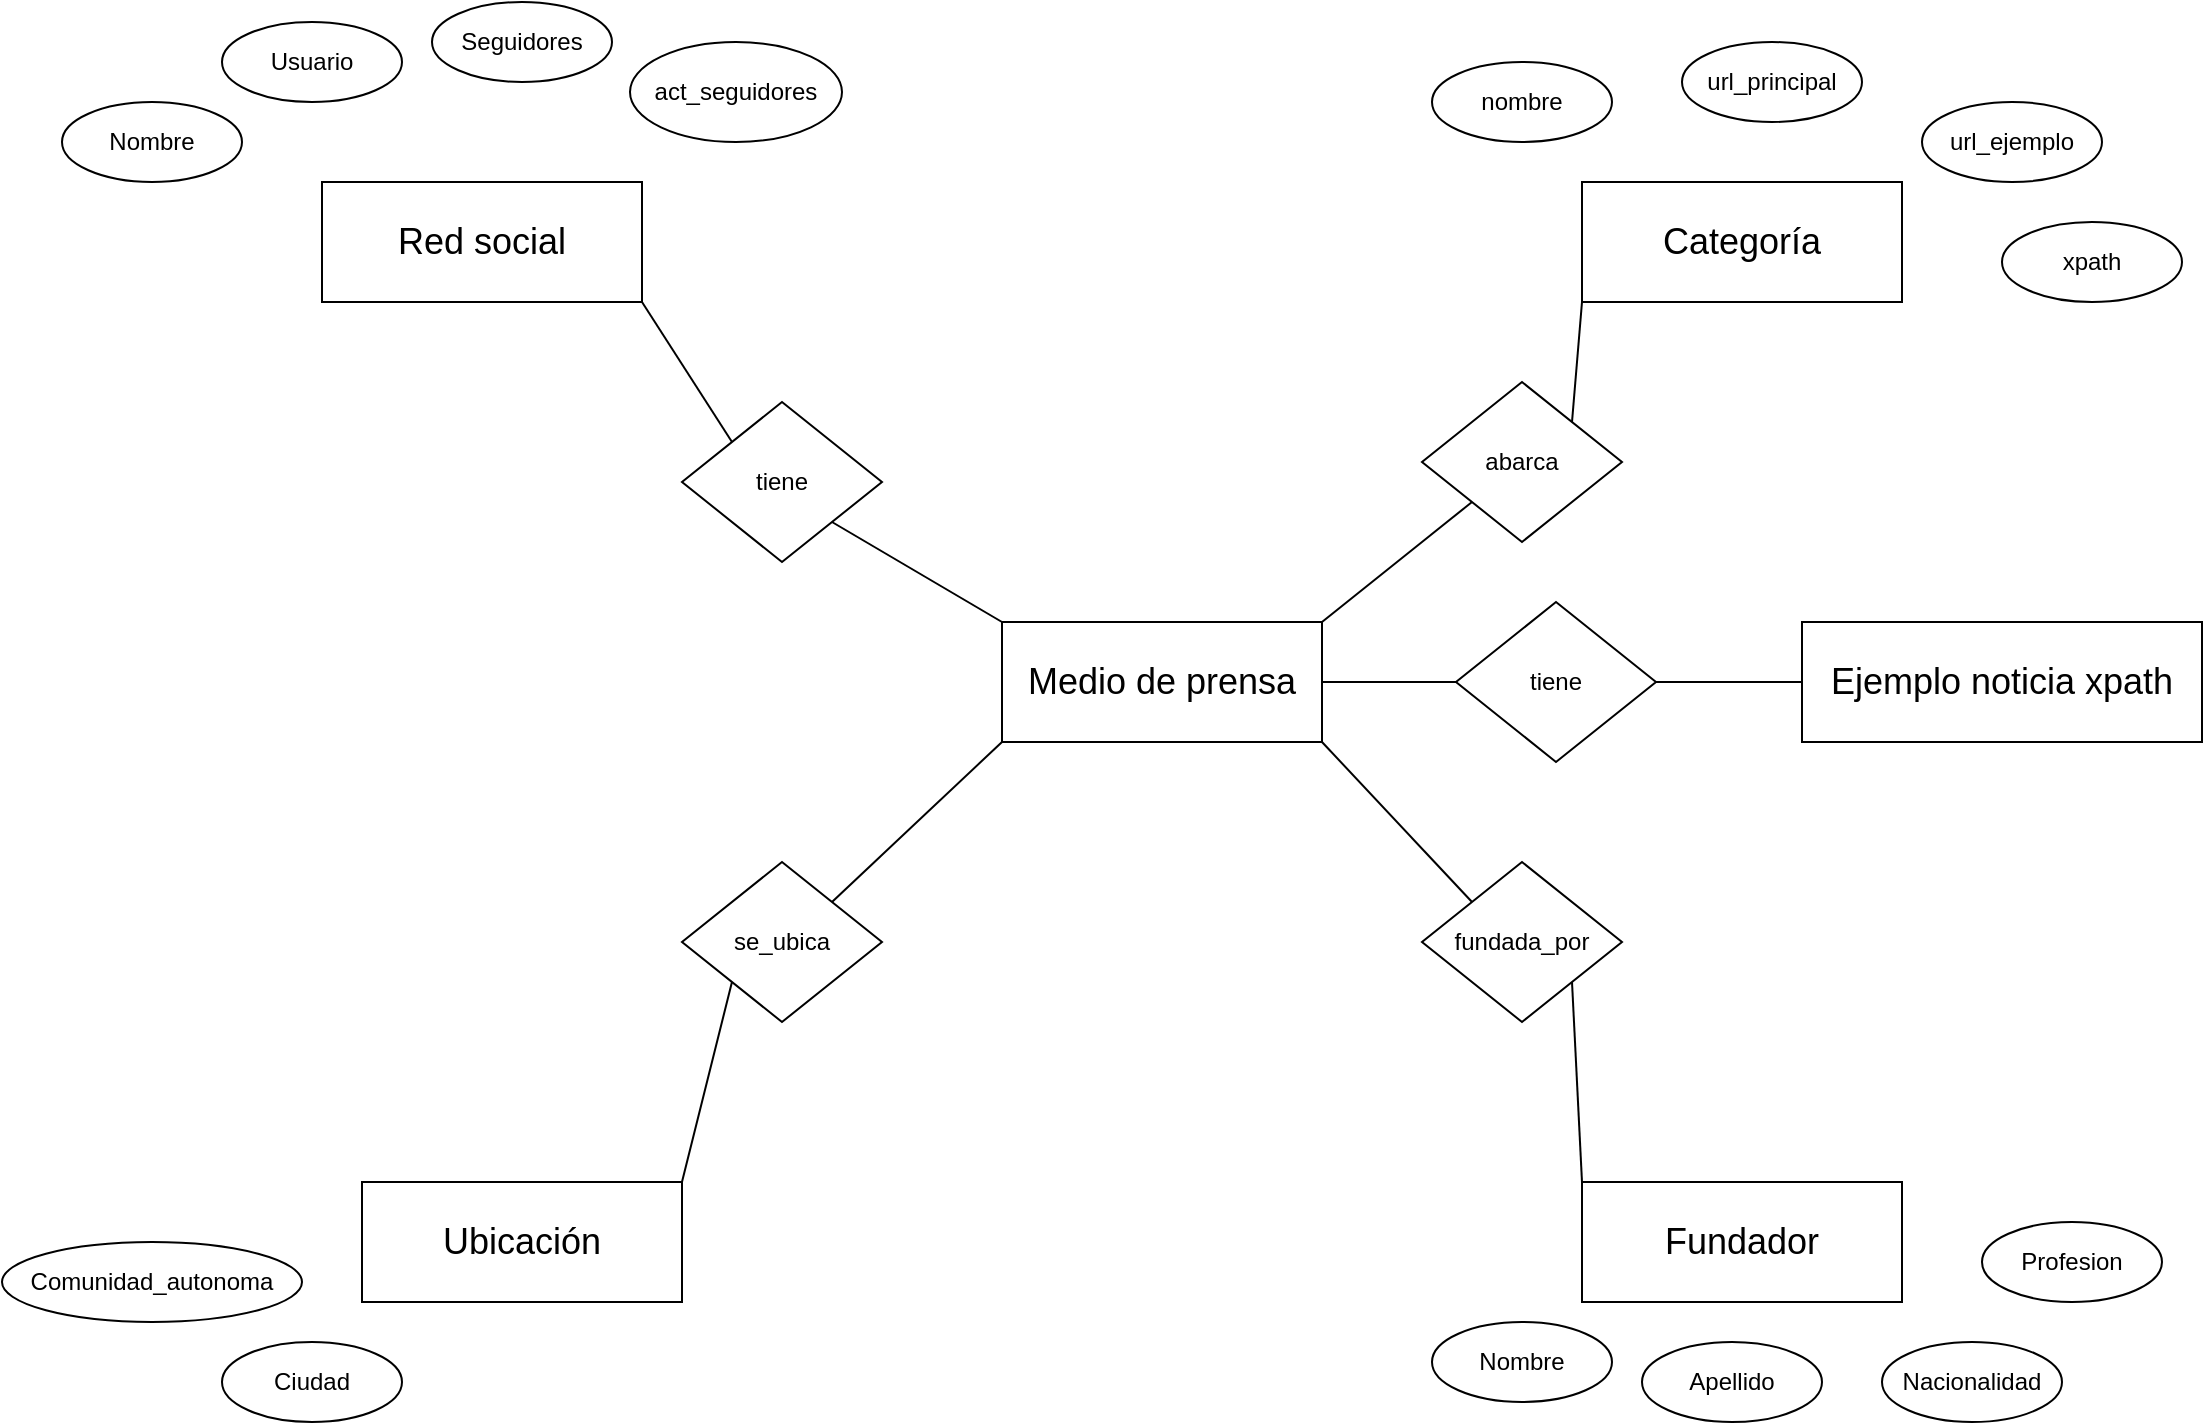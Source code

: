<mxfile version="21.3.7" type="github">
  <diagram name="Página-1" id="EO1i5Yh0TXApXWwIkE9N">
    <mxGraphModel dx="1079" dy="1623" grid="1" gridSize="10" guides="1" tooltips="1" connect="1" arrows="1" fold="1" page="1" pageScale="1" pageWidth="827" pageHeight="1169" math="0" shadow="0">
      <root>
        <mxCell id="0" />
        <mxCell id="1" parent="0" />
        <mxCell id="UNjLjwTfi98Qa-1zKaNa-1" value="&lt;font style=&quot;font-size: 18px;&quot;&gt;Medio de prensa&lt;/font&gt;" style="rounded=0;whiteSpace=wrap;html=1;" parent="1" vertex="1">
          <mxGeometry x="600" y="120" width="160" height="60" as="geometry" />
        </mxCell>
        <mxCell id="UNjLjwTfi98Qa-1zKaNa-3" value="&lt;span style=&quot;font-size: 18px;&quot;&gt;Ubicación&lt;/span&gt;" style="rounded=0;whiteSpace=wrap;html=1;" parent="1" vertex="1">
          <mxGeometry x="280" y="400" width="160" height="60" as="geometry" />
        </mxCell>
        <mxCell id="UNjLjwTfi98Qa-1zKaNa-8" value="&lt;span style=&quot;font-size: 18px;&quot;&gt;Fundador&lt;/span&gt;" style="rounded=0;whiteSpace=wrap;html=1;" parent="1" vertex="1">
          <mxGeometry x="890" y="400" width="160" height="60" as="geometry" />
        </mxCell>
        <mxCell id="UNjLjwTfi98Qa-1zKaNa-9" value="&lt;span style=&quot;font-size: 18px;&quot;&gt;Red social&lt;/span&gt;" style="rounded=0;whiteSpace=wrap;html=1;" parent="1" vertex="1">
          <mxGeometry x="260" y="-100" width="160" height="60" as="geometry" />
        </mxCell>
        <mxCell id="UNjLjwTfi98Qa-1zKaNa-10" value="&lt;span style=&quot;font-size: 18px;&quot;&gt;Categoría&lt;/span&gt;" style="rounded=0;whiteSpace=wrap;html=1;" parent="1" vertex="1">
          <mxGeometry x="890" y="-100" width="160" height="60" as="geometry" />
        </mxCell>
        <mxCell id="rar-CTMczom2aFT5S0ZN-1" value="tiene" style="rhombus;whiteSpace=wrap;html=1;" parent="1" vertex="1">
          <mxGeometry x="440" y="10" width="100" height="80" as="geometry" />
        </mxCell>
        <mxCell id="rar-CTMczom2aFT5S0ZN-2" value="abarca" style="rhombus;whiteSpace=wrap;html=1;" parent="1" vertex="1">
          <mxGeometry x="810" width="100" height="80" as="geometry" />
        </mxCell>
        <mxCell id="rar-CTMczom2aFT5S0ZN-3" value="se_ubica" style="rhombus;whiteSpace=wrap;html=1;" parent="1" vertex="1">
          <mxGeometry x="440" y="240" width="100" height="80" as="geometry" />
        </mxCell>
        <mxCell id="rar-CTMczom2aFT5S0ZN-4" value="fundada_por" style="rhombus;whiteSpace=wrap;html=1;" parent="1" vertex="1">
          <mxGeometry x="810" y="240" width="100" height="80" as="geometry" />
        </mxCell>
        <mxCell id="rar-CTMczom2aFT5S0ZN-5" value="" style="endArrow=none;html=1;rounded=0;entryX=1;entryY=1;entryDx=0;entryDy=0;exitX=0;exitY=0;exitDx=0;exitDy=0;" parent="1" source="UNjLjwTfi98Qa-1zKaNa-1" target="rar-CTMczom2aFT5S0ZN-1" edge="1">
          <mxGeometry width="50" height="50" relative="1" as="geometry">
            <mxPoint x="620" y="130" as="sourcePoint" />
            <mxPoint x="670" y="80" as="targetPoint" />
          </mxGeometry>
        </mxCell>
        <mxCell id="rar-CTMczom2aFT5S0ZN-8" value="" style="endArrow=none;html=1;rounded=0;entryX=1;entryY=1;entryDx=0;entryDy=0;exitX=0;exitY=0;exitDx=0;exitDy=0;" parent="1" source="rar-CTMczom2aFT5S0ZN-1" target="UNjLjwTfi98Qa-1zKaNa-9" edge="1">
          <mxGeometry width="50" height="50" relative="1" as="geometry">
            <mxPoint x="620" y="130" as="sourcePoint" />
            <mxPoint x="670" y="80" as="targetPoint" />
          </mxGeometry>
        </mxCell>
        <mxCell id="rar-CTMczom2aFT5S0ZN-10" value="" style="endArrow=none;html=1;rounded=0;entryX=0;entryY=1;entryDx=0;entryDy=0;exitX=1;exitY=0;exitDx=0;exitDy=0;" parent="1" source="rar-CTMczom2aFT5S0ZN-2" target="UNjLjwTfi98Qa-1zKaNa-10" edge="1">
          <mxGeometry width="50" height="50" relative="1" as="geometry">
            <mxPoint x="620" y="130" as="sourcePoint" />
            <mxPoint x="670" y="80" as="targetPoint" />
          </mxGeometry>
        </mxCell>
        <mxCell id="rar-CTMczom2aFT5S0ZN-11" value="" style="endArrow=none;html=1;rounded=0;entryX=0;entryY=1;entryDx=0;entryDy=0;exitX=1;exitY=0;exitDx=0;exitDy=0;" parent="1" source="UNjLjwTfi98Qa-1zKaNa-1" target="rar-CTMczom2aFT5S0ZN-2" edge="1">
          <mxGeometry width="50" height="50" relative="1" as="geometry">
            <mxPoint x="620" y="130" as="sourcePoint" />
            <mxPoint x="670" y="80" as="targetPoint" />
          </mxGeometry>
        </mxCell>
        <mxCell id="rar-CTMczom2aFT5S0ZN-12" value="" style="endArrow=none;html=1;rounded=0;exitX=1;exitY=0;exitDx=0;exitDy=0;entryX=0;entryY=1;entryDx=0;entryDy=0;" parent="1" source="rar-CTMczom2aFT5S0ZN-3" target="UNjLjwTfi98Qa-1zKaNa-1" edge="1">
          <mxGeometry width="50" height="50" relative="1" as="geometry">
            <mxPoint x="620" y="130" as="sourcePoint" />
            <mxPoint x="670" y="80" as="targetPoint" />
          </mxGeometry>
        </mxCell>
        <mxCell id="rar-CTMczom2aFT5S0ZN-13" value="" style="endArrow=none;html=1;rounded=0;exitX=1;exitY=0;exitDx=0;exitDy=0;entryX=0;entryY=1;entryDx=0;entryDy=0;" parent="1" source="UNjLjwTfi98Qa-1zKaNa-3" target="rar-CTMczom2aFT5S0ZN-3" edge="1">
          <mxGeometry width="50" height="50" relative="1" as="geometry">
            <mxPoint x="620" y="190" as="sourcePoint" />
            <mxPoint x="670" y="140" as="targetPoint" />
          </mxGeometry>
        </mxCell>
        <mxCell id="rar-CTMczom2aFT5S0ZN-14" value="" style="endArrow=none;html=1;rounded=0;entryX=1;entryY=1;entryDx=0;entryDy=0;exitX=0;exitY=0;exitDx=0;exitDy=0;" parent="1" source="rar-CTMczom2aFT5S0ZN-4" target="UNjLjwTfi98Qa-1zKaNa-1" edge="1">
          <mxGeometry width="50" height="50" relative="1" as="geometry">
            <mxPoint x="620" y="230" as="sourcePoint" />
            <mxPoint x="670" y="180" as="targetPoint" />
          </mxGeometry>
        </mxCell>
        <mxCell id="rar-CTMczom2aFT5S0ZN-15" value="" style="endArrow=none;html=1;rounded=0;exitX=0;exitY=0;exitDx=0;exitDy=0;entryX=1;entryY=1;entryDx=0;entryDy=0;" parent="1" source="UNjLjwTfi98Qa-1zKaNa-8" target="rar-CTMczom2aFT5S0ZN-4" edge="1">
          <mxGeometry width="50" height="50" relative="1" as="geometry">
            <mxPoint x="620" y="230" as="sourcePoint" />
            <mxPoint x="670" y="180" as="targetPoint" />
          </mxGeometry>
        </mxCell>
        <mxCell id="rar-CTMczom2aFT5S0ZN-16" value="Nombre" style="ellipse;whiteSpace=wrap;html=1;" parent="1" vertex="1">
          <mxGeometry x="815" y="470" width="90" height="40" as="geometry" />
        </mxCell>
        <mxCell id="rar-CTMczom2aFT5S0ZN-17" value="Apellido" style="ellipse;whiteSpace=wrap;html=1;" parent="1" vertex="1">
          <mxGeometry x="920" y="480" width="90" height="40" as="geometry" />
        </mxCell>
        <mxCell id="rar-CTMczom2aFT5S0ZN-18" value="Nombre" style="ellipse;whiteSpace=wrap;html=1;" parent="1" vertex="1">
          <mxGeometry x="130" y="-140" width="90" height="40" as="geometry" />
        </mxCell>
        <mxCell id="rar-CTMczom2aFT5S0ZN-19" value="Usuario" style="ellipse;whiteSpace=wrap;html=1;" parent="1" vertex="1">
          <mxGeometry x="210" y="-180" width="90" height="40" as="geometry" />
        </mxCell>
        <mxCell id="rar-CTMczom2aFT5S0ZN-20" value="Seguidores" style="ellipse;whiteSpace=wrap;html=1;" parent="1" vertex="1">
          <mxGeometry x="315" y="-190" width="90" height="40" as="geometry" />
        </mxCell>
        <mxCell id="rar-CTMczom2aFT5S0ZN-21" value="act_seguidores" style="ellipse;whiteSpace=wrap;html=1;" parent="1" vertex="1">
          <mxGeometry x="414" y="-170" width="106" height="50" as="geometry" />
        </mxCell>
        <mxCell id="rar-CTMczom2aFT5S0ZN-22" value="nombre" style="ellipse;whiteSpace=wrap;html=1;" parent="1" vertex="1">
          <mxGeometry x="815" y="-160" width="90" height="40" as="geometry" />
        </mxCell>
        <mxCell id="rar-CTMczom2aFT5S0ZN-23" value="url_principal" style="ellipse;whiteSpace=wrap;html=1;" parent="1" vertex="1">
          <mxGeometry x="940" y="-170" width="90" height="40" as="geometry" />
        </mxCell>
        <mxCell id="T7eWR32zqZG63hrGAhfz-1" value="url_ejemplo" style="ellipse;whiteSpace=wrap;html=1;" vertex="1" parent="1">
          <mxGeometry x="1060" y="-140" width="90" height="40" as="geometry" />
        </mxCell>
        <mxCell id="T7eWR32zqZG63hrGAhfz-2" value="xpath" style="ellipse;whiteSpace=wrap;html=1;" vertex="1" parent="1">
          <mxGeometry x="1100" y="-80" width="90" height="40" as="geometry" />
        </mxCell>
        <mxCell id="T7eWR32zqZG63hrGAhfz-3" value="&lt;span style=&quot;font-size: 18px;&quot;&gt;Ejemplo noticia xpath&lt;/span&gt;" style="rounded=0;whiteSpace=wrap;html=1;" vertex="1" parent="1">
          <mxGeometry x="1000" y="120" width="200" height="60" as="geometry" />
        </mxCell>
        <mxCell id="T7eWR32zqZG63hrGAhfz-4" value="Comunidad_autonoma" style="ellipse;whiteSpace=wrap;html=1;" vertex="1" parent="1">
          <mxGeometry x="100" y="430" width="150" height="40" as="geometry" />
        </mxCell>
        <mxCell id="T7eWR32zqZG63hrGAhfz-5" value="Nacionalidad" style="ellipse;whiteSpace=wrap;html=1;" vertex="1" parent="1">
          <mxGeometry x="1040" y="480" width="90" height="40" as="geometry" />
        </mxCell>
        <mxCell id="T7eWR32zqZG63hrGAhfz-6" value="Profesion" style="ellipse;whiteSpace=wrap;html=1;" vertex="1" parent="1">
          <mxGeometry x="1090" y="420" width="90" height="40" as="geometry" />
        </mxCell>
        <mxCell id="T7eWR32zqZG63hrGAhfz-7" value="Ciudad" style="ellipse;whiteSpace=wrap;html=1;" vertex="1" parent="1">
          <mxGeometry x="210" y="480" width="90" height="40" as="geometry" />
        </mxCell>
        <mxCell id="T7eWR32zqZG63hrGAhfz-8" value="tiene" style="rhombus;whiteSpace=wrap;html=1;" vertex="1" parent="1">
          <mxGeometry x="827" y="110" width="100" height="80" as="geometry" />
        </mxCell>
        <mxCell id="T7eWR32zqZG63hrGAhfz-9" value="" style="endArrow=none;html=1;rounded=0;exitX=1;exitY=0.5;exitDx=0;exitDy=0;entryX=0;entryY=0.5;entryDx=0;entryDy=0;" edge="1" parent="1" source="UNjLjwTfi98Qa-1zKaNa-1" target="T7eWR32zqZG63hrGAhfz-8">
          <mxGeometry width="50" height="50" relative="1" as="geometry">
            <mxPoint x="810" y="110" as="sourcePoint" />
            <mxPoint x="860" y="60" as="targetPoint" />
          </mxGeometry>
        </mxCell>
        <mxCell id="T7eWR32zqZG63hrGAhfz-10" value="" style="endArrow=none;html=1;rounded=0;entryX=0;entryY=0.5;entryDx=0;entryDy=0;exitX=1;exitY=0.5;exitDx=0;exitDy=0;" edge="1" parent="1" source="T7eWR32zqZG63hrGAhfz-8" target="T7eWR32zqZG63hrGAhfz-3">
          <mxGeometry width="50" height="50" relative="1" as="geometry">
            <mxPoint x="810" y="110" as="sourcePoint" />
            <mxPoint x="860" y="60" as="targetPoint" />
          </mxGeometry>
        </mxCell>
      </root>
    </mxGraphModel>
  </diagram>
</mxfile>
